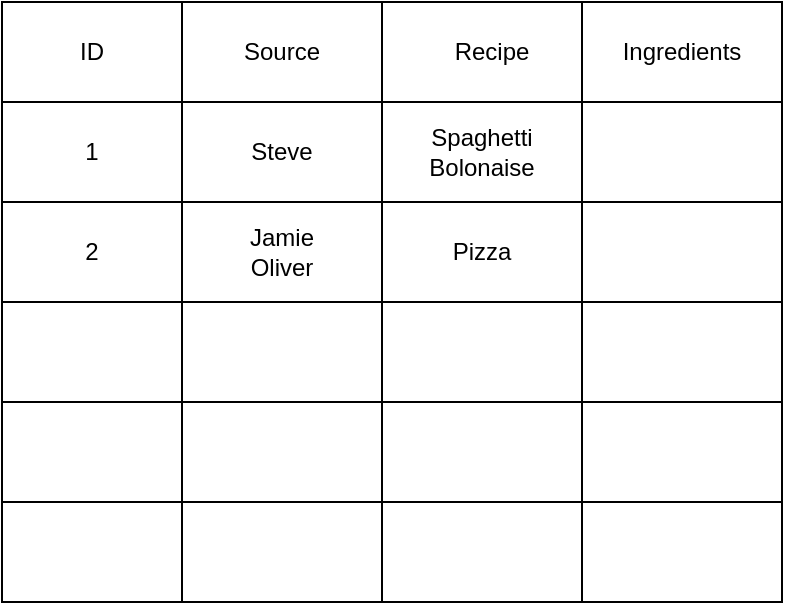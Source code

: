 <mxfile version="15.7.0" type="device"><diagram id="RP56wyhIfCfu5A_9-3iJ" name="Page-1"><mxGraphModel dx="460" dy="745" grid="1" gridSize="10" guides="1" tooltips="1" connect="1" arrows="1" fold="1" page="1" pageScale="1" pageWidth="827" pageHeight="1169" math="0" shadow="0"><root><mxCell id="0"/><mxCell id="1" parent="0"/><mxCell id="Mw5u-zglT8diLsSA-G2s-2" value="" style="rounded=0;whiteSpace=wrap;html=1;" parent="1" vertex="1"><mxGeometry x="60" y="120" width="390" height="50" as="geometry"/></mxCell><mxCell id="Mw5u-zglT8diLsSA-G2s-3" value="" style="rounded=0;whiteSpace=wrap;html=1;" parent="1" vertex="1"><mxGeometry x="60" y="170" width="390" height="50" as="geometry"/></mxCell><mxCell id="Mw5u-zglT8diLsSA-G2s-4" value="" style="rounded=0;whiteSpace=wrap;html=1;" parent="1" vertex="1"><mxGeometry x="60" y="220" width="390" height="50" as="geometry"/></mxCell><mxCell id="Mw5u-zglT8diLsSA-G2s-5" value="" style="rounded=0;whiteSpace=wrap;html=1;" parent="1" vertex="1"><mxGeometry x="60" y="270" width="390" height="50" as="geometry"/></mxCell><mxCell id="Mw5u-zglT8diLsSA-G2s-6" value="" style="rounded=0;whiteSpace=wrap;html=1;" parent="1" vertex="1"><mxGeometry x="60" y="320" width="390" height="50" as="geometry"/></mxCell><mxCell id="Mw5u-zglT8diLsSA-G2s-7" value="" style="rounded=0;whiteSpace=wrap;html=1;" parent="1" vertex="1"><mxGeometry x="60" y="370" width="390" height="50" as="geometry"/></mxCell><mxCell id="Mw5u-zglT8diLsSA-G2s-8" value="" style="endArrow=none;html=1;" parent="1" edge="1"><mxGeometry width="50" height="50" relative="1" as="geometry"><mxPoint x="150" y="420" as="sourcePoint"/><mxPoint x="150" y="120" as="targetPoint"/></mxGeometry></mxCell><mxCell id="Mw5u-zglT8diLsSA-G2s-9" value="" style="endArrow=none;html=1;" parent="1" edge="1"><mxGeometry width="50" height="50" relative="1" as="geometry"><mxPoint x="250" y="420" as="sourcePoint"/><mxPoint x="250" y="120" as="targetPoint"/></mxGeometry></mxCell><mxCell id="Mw5u-zglT8diLsSA-G2s-16" value="ID" style="text;html=1;strokeColor=none;fillColor=none;align=center;verticalAlign=middle;whiteSpace=wrap;rounded=0;" parent="1" vertex="1"><mxGeometry x="90" y="135" width="30" height="20" as="geometry"/></mxCell><mxCell id="Mw5u-zglT8diLsSA-G2s-17" value="Source" style="text;html=1;strokeColor=none;fillColor=none;align=center;verticalAlign=middle;whiteSpace=wrap;rounded=0;" parent="1" vertex="1"><mxGeometry x="170" y="135" width="60" height="20" as="geometry"/></mxCell><mxCell id="Mw5u-zglT8diLsSA-G2s-19" value="Recipe" style="text;html=1;strokeColor=none;fillColor=none;align=center;verticalAlign=middle;whiteSpace=wrap;rounded=0;" parent="1" vertex="1"><mxGeometry x="270" y="135" width="70" height="20" as="geometry"/></mxCell><mxCell id="Mw5u-zglT8diLsSA-G2s-20" value="1" style="text;html=1;strokeColor=none;fillColor=none;align=center;verticalAlign=middle;whiteSpace=wrap;rounded=0;" parent="1" vertex="1"><mxGeometry x="80" y="185" width="50" height="20" as="geometry"/></mxCell><mxCell id="Mw5u-zglT8diLsSA-G2s-21" value="Spaghetti Bolonaise" style="text;html=1;strokeColor=none;fillColor=none;align=center;verticalAlign=middle;whiteSpace=wrap;rounded=0;" parent="1" vertex="1"><mxGeometry x="280" y="185" width="40" height="20" as="geometry"/></mxCell><mxCell id="YxDqqz4a8kiLNphmDd-M-1" value="Steve" style="text;html=1;strokeColor=none;fillColor=none;align=center;verticalAlign=middle;whiteSpace=wrap;rounded=0;" vertex="1" parent="1"><mxGeometry x="170" y="185" width="60" height="20" as="geometry"/></mxCell><mxCell id="YxDqqz4a8kiLNphmDd-M-3" value="2" style="text;html=1;strokeColor=none;fillColor=none;align=center;verticalAlign=middle;whiteSpace=wrap;rounded=0;" vertex="1" parent="1"><mxGeometry x="85" y="235" width="40" height="20" as="geometry"/></mxCell><mxCell id="YxDqqz4a8kiLNphmDd-M-4" value="Jamie Oliver" style="text;html=1;strokeColor=none;fillColor=none;align=center;verticalAlign=middle;whiteSpace=wrap;rounded=0;" vertex="1" parent="1"><mxGeometry x="170" y="235" width="60" height="20" as="geometry"/></mxCell><mxCell id="YxDqqz4a8kiLNphmDd-M-5" value="Pizza" style="text;html=1;strokeColor=none;fillColor=none;align=center;verticalAlign=middle;whiteSpace=wrap;rounded=0;" vertex="1" parent="1"><mxGeometry x="280" y="235" width="40" height="20" as="geometry"/></mxCell><mxCell id="YxDqqz4a8kiLNphmDd-M-6" value="" style="endArrow=none;html=1;" edge="1" parent="1"><mxGeometry width="50" height="50" relative="1" as="geometry"><mxPoint x="350" y="420" as="sourcePoint"/><mxPoint x="350" y="120" as="targetPoint"/></mxGeometry></mxCell><mxCell id="YxDqqz4a8kiLNphmDd-M-7" value="Ingredients" style="text;html=1;strokeColor=none;fillColor=none;align=center;verticalAlign=middle;whiteSpace=wrap;rounded=0;" vertex="1" parent="1"><mxGeometry x="360" y="135" width="80" height="20" as="geometry"/></mxCell></root></mxGraphModel></diagram></mxfile>